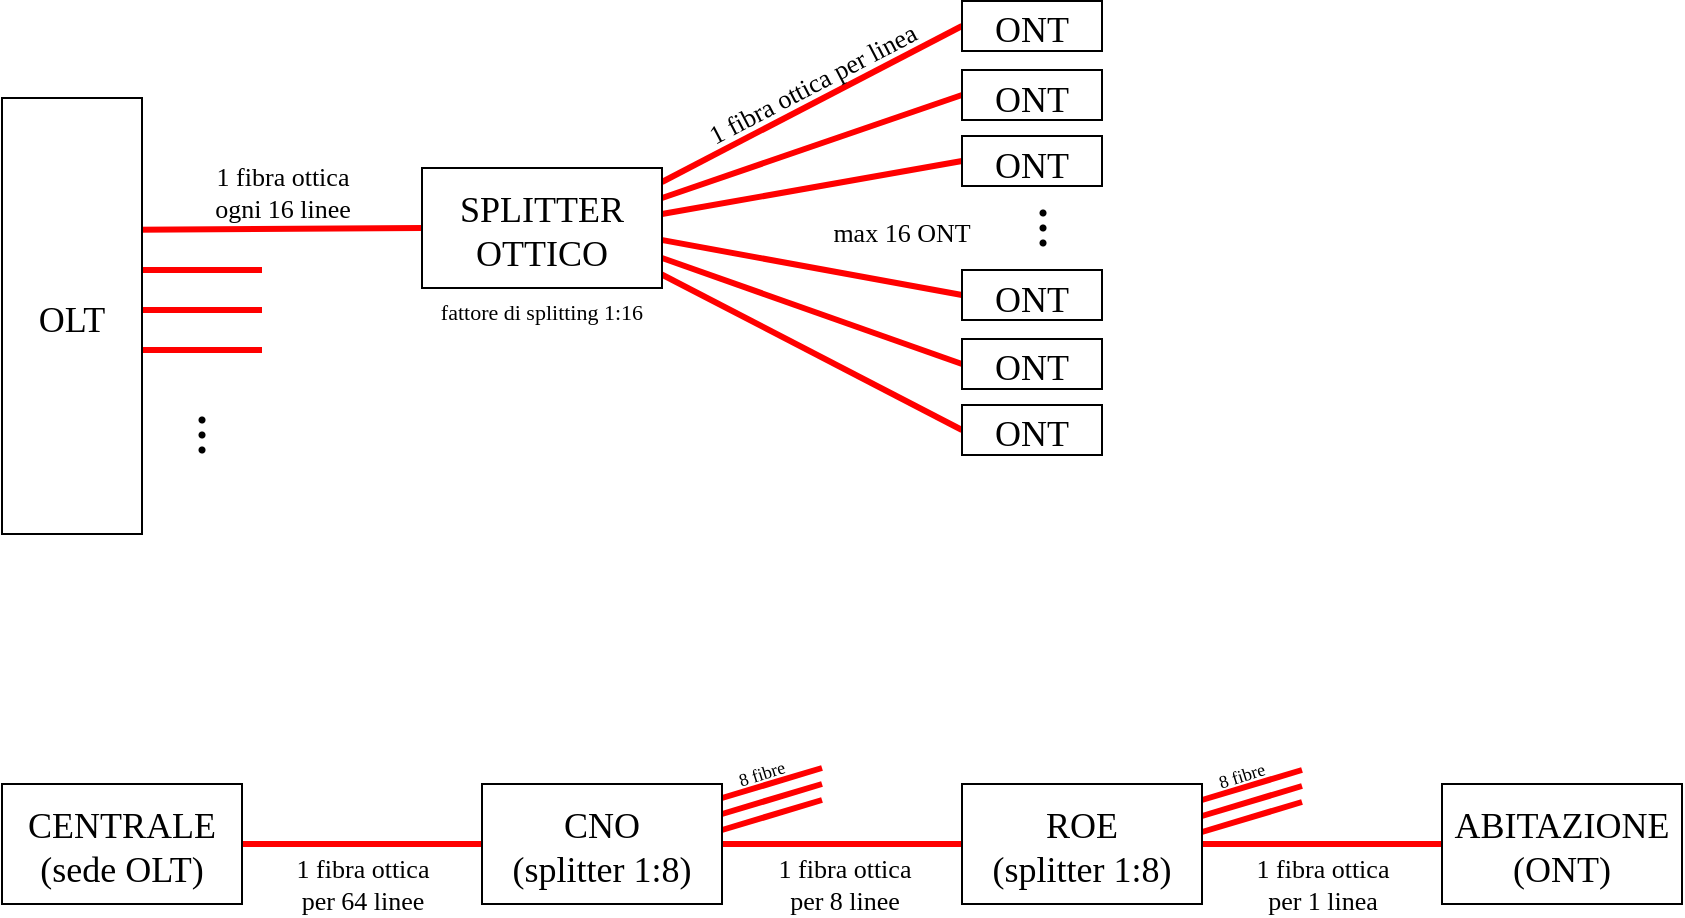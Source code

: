 <mxfile version="10.6.3" type="device"><diagram id="GcOv7vzPJcY_3mrMFHYm" name="Page-1"><mxGraphModel dx="1002" dy="652" grid="1" gridSize="10" guides="1" tooltips="1" connect="1" arrows="1" fold="1" page="1" pageScale="1" pageWidth="1169" pageHeight="827" math="0" shadow="0"><root><mxCell id="0"/><mxCell id="1" parent="0"/><mxCell id="iEecGS1NgwYiGVsOMgBw-37" style="rounded=0;orthogonalLoop=1;jettySize=auto;html=1;fontSize=18;endArrow=none;endFill=0;strokeColor=#FF0000;strokeWidth=3;exitX=0.976;exitY=0.451;exitDx=0;exitDy=0;exitPerimeter=0;" edge="1" parent="1"><mxGeometry relative="1" as="geometry"><mxPoint x="190" y="348" as="targetPoint"/><mxPoint x="130" y="348" as="sourcePoint"/></mxGeometry></mxCell><mxCell id="iEecGS1NgwYiGVsOMgBw-7" style="rounded=0;orthogonalLoop=1;jettySize=auto;html=1;fontSize=18;endArrow=none;endFill=0;strokeColor=#FF0000;strokeWidth=3;entryX=0;entryY=0.5;entryDx=0;entryDy=0;exitX=0.956;exitY=0.302;exitDx=0;exitDy=0;exitPerimeter=0;" edge="1" parent="1" source="iEecGS1NgwYiGVsOMgBw-9" target="iEecGS1NgwYiGVsOMgBw-13"><mxGeometry relative="1" as="geometry"><mxPoint x="330" y="275" as="targetPoint"/></mxGeometry></mxCell><mxCell id="iEecGS1NgwYiGVsOMgBw-8" value="&lt;div&gt;1 fibra ottica&lt;/div&gt;&lt;div&gt;ogni 16 linee&lt;br&gt;&lt;/div&gt;" style="text;resizable=0;points=[];align=center;verticalAlign=middle;labelBackgroundColor=none;fontSize=13;fontFamily=Bahnschrift;html=1;rotation=0;" vertex="1" connectable="0" parent="iEecGS1NgwYiGVsOMgBw-7"><mxGeometry x="0.339" y="1" relative="1" as="geometry"><mxPoint x="-23" y="-17.5" as="offset"/></mxGeometry></mxCell><mxCell id="iEecGS1NgwYiGVsOMgBw-36" style="rounded=0;orthogonalLoop=1;jettySize=auto;html=1;fontSize=18;endArrow=none;endFill=0;strokeColor=#FF0000;strokeWidth=3;exitX=1.005;exitY=0.404;exitDx=0;exitDy=0;exitPerimeter=0;" edge="1" parent="1"><mxGeometry relative="1" as="geometry"><mxPoint x="190" y="328" as="targetPoint"/><mxPoint x="130" y="328" as="sourcePoint"/></mxGeometry></mxCell><mxCell id="iEecGS1NgwYiGVsOMgBw-34" style="rounded=0;orthogonalLoop=1;jettySize=auto;html=1;fontSize=18;endArrow=none;endFill=0;strokeColor=#FF0000;strokeWidth=3;exitX=1.015;exitY=0.353;exitDx=0;exitDy=0;exitPerimeter=0;" edge="1" parent="1"><mxGeometry relative="1" as="geometry"><mxPoint x="190" y="368" as="targetPoint"/><mxPoint x="130" y="368" as="sourcePoint"/></mxGeometry></mxCell><mxCell id="iEecGS1NgwYiGVsOMgBw-24" style="edgeStyle=none;rounded=0;orthogonalLoop=1;jettySize=auto;html=1;endArrow=none;endFill=0;strokeColor=#FF0000;strokeWidth=3;fontFamily=Bahnschrift;fontSize=13;entryX=0;entryY=0.5;entryDx=0;entryDy=0;exitX=1;exitY=0.75;exitDx=0;exitDy=0;" edge="1" parent="1" target="iEecGS1NgwYiGVsOMgBw-28" source="iEecGS1NgwYiGVsOMgBw-13"><mxGeometry relative="1" as="geometry"><mxPoint x="440" y="415.5" as="targetPoint"/><mxPoint x="390" y="322" as="sourcePoint"/></mxGeometry></mxCell><mxCell id="iEecGS1NgwYiGVsOMgBw-25" style="edgeStyle=none;rounded=0;orthogonalLoop=1;jettySize=auto;html=1;endArrow=none;endFill=0;strokeColor=#FF0000;strokeWidth=3;fontFamily=Bahnschrift;fontSize=13;entryX=0;entryY=0.5;entryDx=0;entryDy=0;exitX=0.997;exitY=0.599;exitDx=0;exitDy=0;exitPerimeter=0;" edge="1" parent="1" target="iEecGS1NgwYiGVsOMgBw-27" source="iEecGS1NgwYiGVsOMgBw-13"><mxGeometry relative="1" as="geometry"><mxPoint x="510" y="380.5" as="targetPoint"/><mxPoint x="390" y="422.5" as="sourcePoint"/></mxGeometry></mxCell><mxCell id="iEecGS1NgwYiGVsOMgBw-26" style="edgeStyle=none;rounded=0;orthogonalLoop=1;jettySize=auto;html=1;endArrow=none;endFill=0;strokeColor=#FF0000;strokeWidth=3;fontFamily=Bahnschrift;fontSize=13;entryX=0;entryY=0.5;entryDx=0;entryDy=0;exitX=0.989;exitY=0.877;exitDx=0;exitDy=0;exitPerimeter=0;" edge="1" parent="1" target="iEecGS1NgwYiGVsOMgBw-29" source="iEecGS1NgwYiGVsOMgBw-13"><mxGeometry relative="1" as="geometry"><mxPoint x="440" y="423.5" as="targetPoint"/><mxPoint x="389" y="330" as="sourcePoint"/></mxGeometry></mxCell><mxCell id="iEecGS1NgwYiGVsOMgBw-12" style="edgeStyle=none;rounded=0;orthogonalLoop=1;jettySize=auto;html=1;exitX=1;exitY=0.25;exitDx=0;exitDy=0;endArrow=none;endFill=0;strokeColor=#FF0000;strokeWidth=3;fontFamily=Bahnschrift;fontSize=13;entryX=0;entryY=0.5;entryDx=0;entryDy=0;" edge="1" parent="1" source="iEecGS1NgwYiGVsOMgBw-13" target="iEecGS1NgwYiGVsOMgBw-21"><mxGeometry relative="1" as="geometry"><mxPoint x="440" y="277" as="targetPoint"/></mxGeometry></mxCell><mxCell id="iEecGS1NgwYiGVsOMgBw-5" style="edgeStyle=none;rounded=0;orthogonalLoop=1;jettySize=auto;html=1;exitX=1;exitY=0.25;exitDx=0;exitDy=0;endArrow=none;endFill=0;strokeColor=#FF0000;strokeWidth=3;fontFamily=Bahnschrift;fontSize=13;entryX=0;entryY=0.5;entryDx=0;entryDy=0;" edge="1" parent="1" target="iEecGS1NgwYiGVsOMgBw-19"><mxGeometry relative="1" as="geometry"><mxPoint x="510" y="242" as="targetPoint"/><mxPoint x="390" y="284" as="sourcePoint"/></mxGeometry></mxCell><mxCell id="iEecGS1NgwYiGVsOMgBw-31" value="&lt;font style=&quot;font-size: 13px;&quot;&gt;1 fibra ottica per linea&lt;br style=&quot;font-size: 13px;&quot;&gt;&lt;/font&gt;" style="text;html=1;resizable=0;points=[];align=center;verticalAlign=middle;labelBackgroundColor=none;fontSize=13;fontFamily=Bahnschrift;rotation=-27.5;" vertex="1" connectable="0" parent="iEecGS1NgwYiGVsOMgBw-5"><mxGeometry x="-0.192" y="-2" relative="1" as="geometry"><mxPoint x="12.5" y="-19" as="offset"/></mxGeometry></mxCell><mxCell id="iEecGS1NgwYiGVsOMgBw-6" style="edgeStyle=none;rounded=0;orthogonalLoop=1;jettySize=auto;html=1;exitX=1;exitY=0.25;exitDx=0;exitDy=0;endArrow=none;endFill=0;strokeColor=#FF0000;strokeWidth=3;fontFamily=Bahnschrift;fontSize=13;entryX=0;entryY=0.5;entryDx=0;entryDy=0;" edge="1" parent="1" target="iEecGS1NgwYiGVsOMgBw-22"><mxGeometry relative="1" as="geometry"><mxPoint x="440" y="285" as="targetPoint"/><mxPoint x="390" y="300" as="sourcePoint"/></mxGeometry></mxCell><mxCell id="iEecGS1NgwYiGVsOMgBw-9" value="OLT" style="rounded=0;fontSize=18;html=1;whiteSpace=wrap;spacingTop=4;fontFamily=Bahnschrift;" vertex="1" parent="1"><mxGeometry x="60" y="242" width="70" height="218" as="geometry"/></mxCell><mxCell id="iEecGS1NgwYiGVsOMgBw-19" value="ONT" style="rounded=0;whiteSpace=wrap;html=1;fontSize=18;fontFamily=Bahnschrift;spacingTop=4;" vertex="1" parent="1"><mxGeometry x="540" y="193.5" width="70" height="25" as="geometry"/></mxCell><mxCell id="iEecGS1NgwYiGVsOMgBw-21" value="ONT" style="rounded=0;whiteSpace=wrap;html=1;fontSize=18;fontFamily=Bahnschrift;spacingTop=4;" vertex="1" parent="1"><mxGeometry x="540" y="228" width="70" height="25" as="geometry"/></mxCell><mxCell id="iEecGS1NgwYiGVsOMgBw-22" value="ONT" style="rounded=0;whiteSpace=wrap;html=1;fontSize=18;fontFamily=Bahnschrift;spacingTop=4;" vertex="1" parent="1"><mxGeometry x="540" y="261" width="70" height="25" as="geometry"/></mxCell><mxCell id="iEecGS1NgwYiGVsOMgBw-23" value="..." style="text;html=1;strokeColor=none;fillColor=none;align=center;verticalAlign=middle;whiteSpace=wrap;rounded=0;fontSize=30;fontFamily=Comic Sans MS;rotation=90;" vertex="1" parent="1"><mxGeometry x="570" y="297" width="40" height="20" as="geometry"/></mxCell><mxCell id="iEecGS1NgwYiGVsOMgBw-27" value="ONT" style="rounded=0;whiteSpace=wrap;html=1;fontSize=18;fontFamily=Bahnschrift;spacingTop=4;" vertex="1" parent="1"><mxGeometry x="540" y="328" width="70" height="25" as="geometry"/></mxCell><mxCell id="iEecGS1NgwYiGVsOMgBw-28" value="ONT" style="rounded=0;whiteSpace=wrap;html=1;fontSize=18;fontFamily=Bahnschrift;spacingTop=4;" vertex="1" parent="1"><mxGeometry x="540" y="362.5" width="70" height="25" as="geometry"/></mxCell><mxCell id="iEecGS1NgwYiGVsOMgBw-29" value="ONT" style="rounded=0;whiteSpace=wrap;html=1;fontSize=18;fontFamily=Bahnschrift;spacingTop=4;" vertex="1" parent="1"><mxGeometry x="540" y="395.5" width="70" height="25" as="geometry"/></mxCell><mxCell id="iEecGS1NgwYiGVsOMgBw-32" value="max 16 ONT" style="text;html=1;strokeColor=none;fillColor=none;align=center;verticalAlign=middle;whiteSpace=wrap;rounded=0;labelBackgroundColor=none;fontFamily=Bahnschrift;fontSize=13;spacingTop=4;" vertex="1" parent="1"><mxGeometry x="450" y="297" width="120" height="20" as="geometry"/></mxCell><mxCell id="iEecGS1NgwYiGVsOMgBw-42" value="..." style="text;html=1;strokeColor=none;fillColor=none;align=center;verticalAlign=middle;whiteSpace=wrap;rounded=0;fontSize=30;fontFamily=Comic Sans MS;rotation=90;" vertex="1" parent="1"><mxGeometry x="150" y="400.5" width="40" height="20" as="geometry"/></mxCell><mxCell id="iEecGS1NgwYiGVsOMgBw-13" value="SPLITTER OTTICO" style="rounded=0;whiteSpace=wrap;html=1;fontFamily=Bahnschrift;fontSize=18;spacingTop=4;" vertex="1" parent="1"><mxGeometry x="270" y="277" width="120" height="60" as="geometry"/></mxCell><mxCell id="iEecGS1NgwYiGVsOMgBw-33" value="fattore di splitting 1:16" style="text;html=1;strokeColor=none;fillColor=none;align=center;verticalAlign=middle;whiteSpace=wrap;rounded=0;labelBackgroundColor=none;fontFamily=Bahnschrift;fontSize=11;" vertex="1" parent="1"><mxGeometry x="260" y="339" width="140" height="20" as="geometry"/></mxCell><mxCell id="iEecGS1NgwYiGVsOMgBw-44" style="edgeStyle=none;rounded=0;orthogonalLoop=1;jettySize=auto;html=1;exitX=1;exitY=0.25;exitDx=0;exitDy=0;endArrow=none;endFill=0;strokeColor=#FF0000;strokeWidth=3;fontFamily=Bahnschrift;fontSize=13;" edge="1" parent="1"><mxGeometry relative="1" as="geometry"><mxPoint x="710" y="578" as="targetPoint"/><mxPoint x="660" y="593" as="sourcePoint"/></mxGeometry></mxCell><mxCell id="iEecGS1NgwYiGVsOMgBw-45" style="edgeStyle=none;rounded=0;orthogonalLoop=1;jettySize=auto;html=1;exitX=1;exitY=0.25;exitDx=0;exitDy=0;endArrow=none;endFill=0;strokeColor=#FF0000;strokeWidth=3;fontFamily=Bahnschrift;fontSize=13;" edge="1" parent="1"><mxGeometry relative="1" as="geometry"><mxPoint x="710" y="594" as="targetPoint"/><mxPoint x="660" y="609" as="sourcePoint"/></mxGeometry></mxCell><mxCell id="iEecGS1NgwYiGVsOMgBw-46" style="edgeStyle=none;rounded=0;orthogonalLoop=1;jettySize=auto;html=1;exitX=1;exitY=0.25;exitDx=0;exitDy=0;endArrow=none;endFill=0;strokeColor=#FF0000;strokeWidth=3;fontFamily=Bahnschrift;fontSize=13;" edge="1" parent="1"><mxGeometry relative="1" as="geometry"><mxPoint x="710" y="586" as="targetPoint"/><mxPoint x="660" y="601" as="sourcePoint"/></mxGeometry></mxCell><mxCell id="iEecGS1NgwYiGVsOMgBw-47" value="8 fibre" style="text;html=1;strokeColor=none;fillColor=none;align=center;verticalAlign=middle;whiteSpace=wrap;rounded=0;labelBackgroundColor=none;fontFamily=Bahnschrift;fontSize=9;rotation=-17.4;" vertex="1" parent="1"><mxGeometry x="660" y="571" width="40" height="20" as="geometry"/></mxCell><mxCell id="iEecGS1NgwYiGVsOMgBw-48" style="edgeStyle=none;rounded=0;orthogonalLoop=1;jettySize=auto;html=1;exitX=1;exitY=0.25;exitDx=0;exitDy=0;endArrow=none;endFill=0;strokeColor=#FF0000;strokeWidth=3;fontFamily=Bahnschrift;fontSize=13;" edge="1" parent="1"><mxGeometry relative="1" as="geometry"><mxPoint x="470" y="577" as="targetPoint"/><mxPoint x="420" y="592" as="sourcePoint"/></mxGeometry></mxCell><mxCell id="iEecGS1NgwYiGVsOMgBw-49" style="edgeStyle=none;rounded=0;orthogonalLoop=1;jettySize=auto;html=1;exitX=1;exitY=0.25;exitDx=0;exitDy=0;endArrow=none;endFill=0;strokeColor=#FF0000;strokeWidth=3;fontFamily=Bahnschrift;fontSize=13;" edge="1" parent="1"><mxGeometry relative="1" as="geometry"><mxPoint x="470" y="593" as="targetPoint"/><mxPoint x="420" y="608" as="sourcePoint"/></mxGeometry></mxCell><mxCell id="iEecGS1NgwYiGVsOMgBw-50" style="edgeStyle=orthogonalEdgeStyle;rounded=0;orthogonalLoop=1;jettySize=auto;html=1;fontSize=18;endArrow=none;endFill=0;strokeColor=#FF0000;strokeWidth=3;entryX=0.058;entryY=0.5;entryDx=0;entryDy=0;entryPerimeter=0;" edge="1" parent="1" source="iEecGS1NgwYiGVsOMgBw-52" target="iEecGS1NgwYiGVsOMgBw-56"><mxGeometry relative="1" as="geometry"><mxPoint x="330" y="615" as="targetPoint"/></mxGeometry></mxCell><mxCell id="iEecGS1NgwYiGVsOMgBw-51" value="&lt;div&gt;1 fibra ottica&lt;/div&gt;&lt;div&gt;per 64 linee&lt;br&gt;&lt;/div&gt;" style="text;resizable=0;points=[];align=center;verticalAlign=middle;labelBackgroundColor=#ffffff;fontSize=13;fontFamily=Bahnschrift;html=1;" vertex="1" connectable="0" parent="iEecGS1NgwYiGVsOMgBw-50"><mxGeometry x="0.339" y="1" relative="1" as="geometry"><mxPoint x="-25" y="21" as="offset"/></mxGeometry></mxCell><mxCell id="iEecGS1NgwYiGVsOMgBw-52" value="&lt;div&gt;CENTRALE&lt;/div&gt;&lt;div&gt;(sede OLT)&lt;br&gt;&lt;/div&gt;" style="rounded=0;fontSize=18;html=1;whiteSpace=wrap;spacingTop=4;fontFamily=Bahnschrift;" vertex="1" parent="1"><mxGeometry x="60" y="585" width="120" height="60" as="geometry"/></mxCell><mxCell id="iEecGS1NgwYiGVsOMgBw-53" value="" style="edgeStyle=orthogonalEdgeStyle;rounded=0;orthogonalLoop=1;jettySize=auto;html=1;endArrow=none;endFill=0;strokeColor=#FF0000;strokeWidth=3;fontFamily=Bahnschrift;fontSize=13;" edge="1" parent="1" source="iEecGS1NgwYiGVsOMgBw-56" target="iEecGS1NgwYiGVsOMgBw-59"><mxGeometry relative="1" as="geometry"/></mxCell><mxCell id="iEecGS1NgwYiGVsOMgBw-54" value="&lt;div&gt;1 fibra ottica&lt;/div&gt;&lt;div&gt;per 8 linee&lt;br&gt;&lt;/div&gt;" style="text;html=1;resizable=0;points=[];align=center;verticalAlign=middle;labelBackgroundColor=#ffffff;fontSize=13;fontFamily=Bahnschrift;" vertex="1" connectable="0" parent="iEecGS1NgwYiGVsOMgBw-53"><mxGeometry x="-0.244" y="-4" relative="1" as="geometry"><mxPoint x="15" y="16" as="offset"/></mxGeometry></mxCell><mxCell id="iEecGS1NgwYiGVsOMgBw-55" style="edgeStyle=none;rounded=0;orthogonalLoop=1;jettySize=auto;html=1;exitX=1;exitY=0.25;exitDx=0;exitDy=0;endArrow=none;endFill=0;strokeColor=#FF0000;strokeWidth=3;fontFamily=Bahnschrift;fontSize=13;" edge="1" parent="1" source="iEecGS1NgwYiGVsOMgBw-56"><mxGeometry relative="1" as="geometry"><mxPoint x="470" y="585" as="targetPoint"/></mxGeometry></mxCell><mxCell id="iEecGS1NgwYiGVsOMgBw-56" value="&lt;div&gt;CNO&lt;/div&gt;&lt;div&gt;(splitter 1:8)&lt;/div&gt;" style="rounded=0;whiteSpace=wrap;html=1;fontFamily=Bahnschrift;fontSize=18;spacingTop=4;" vertex="1" parent="1"><mxGeometry x="300" y="585" width="120" height="60" as="geometry"/></mxCell><mxCell id="iEecGS1NgwYiGVsOMgBw-57" value="" style="edgeStyle=orthogonalEdgeStyle;rounded=0;orthogonalLoop=1;jettySize=auto;html=1;endArrow=none;endFill=0;strokeColor=#FF0000;strokeWidth=3;fontFamily=Bahnschrift;fontSize=12;" edge="1" parent="1" source="iEecGS1NgwYiGVsOMgBw-59" target="iEecGS1NgwYiGVsOMgBw-60"><mxGeometry relative="1" as="geometry"/></mxCell><mxCell id="iEecGS1NgwYiGVsOMgBw-58" value="&lt;div style=&quot;font-size: 13px&quot;&gt;1 fibra ottica&lt;/div&gt;&lt;div style=&quot;font-size: 13px&quot;&gt;per 1 linea&lt;br style=&quot;font-size: 13px&quot;&gt;&lt;/div&gt;" style="text;html=1;resizable=0;points=[];align=center;verticalAlign=middle;labelBackgroundColor=#ffffff;fontSize=13;fontFamily=Bahnschrift;" vertex="1" connectable="0" parent="iEecGS1NgwYiGVsOMgBw-57"><mxGeometry x="-0.167" y="-7" relative="1" as="geometry"><mxPoint x="10" y="13" as="offset"/></mxGeometry></mxCell><mxCell id="iEecGS1NgwYiGVsOMgBw-59" value="&lt;div&gt;ROE&lt;/div&gt;&lt;div&gt;(splitter 1:8)&lt;br&gt;&lt;/div&gt;" style="rounded=0;whiteSpace=wrap;html=1;fontFamily=Bahnschrift;fontSize=18;spacingTop=4;" vertex="1" parent="1"><mxGeometry x="540" y="585" width="120" height="60" as="geometry"/></mxCell><mxCell id="iEecGS1NgwYiGVsOMgBw-60" value="&lt;div&gt;ABITAZIONE&lt;/div&gt;&lt;div&gt;(ONT)&lt;br&gt;&lt;/div&gt;" style="rounded=0;whiteSpace=wrap;html=1;fontFamily=Bahnschrift;fontSize=18;spacingTop=4;" vertex="1" parent="1"><mxGeometry x="780" y="585" width="120" height="60" as="geometry"/></mxCell><mxCell id="iEecGS1NgwYiGVsOMgBw-61" value="8 fibre" style="text;html=1;strokeColor=none;fillColor=none;align=center;verticalAlign=middle;whiteSpace=wrap;rounded=0;labelBackgroundColor=none;fontFamily=Bahnschrift;fontSize=9;rotation=-17.4;" vertex="1" parent="1"><mxGeometry x="420" y="570" width="40" height="20" as="geometry"/></mxCell></root></mxGraphModel></diagram></mxfile>